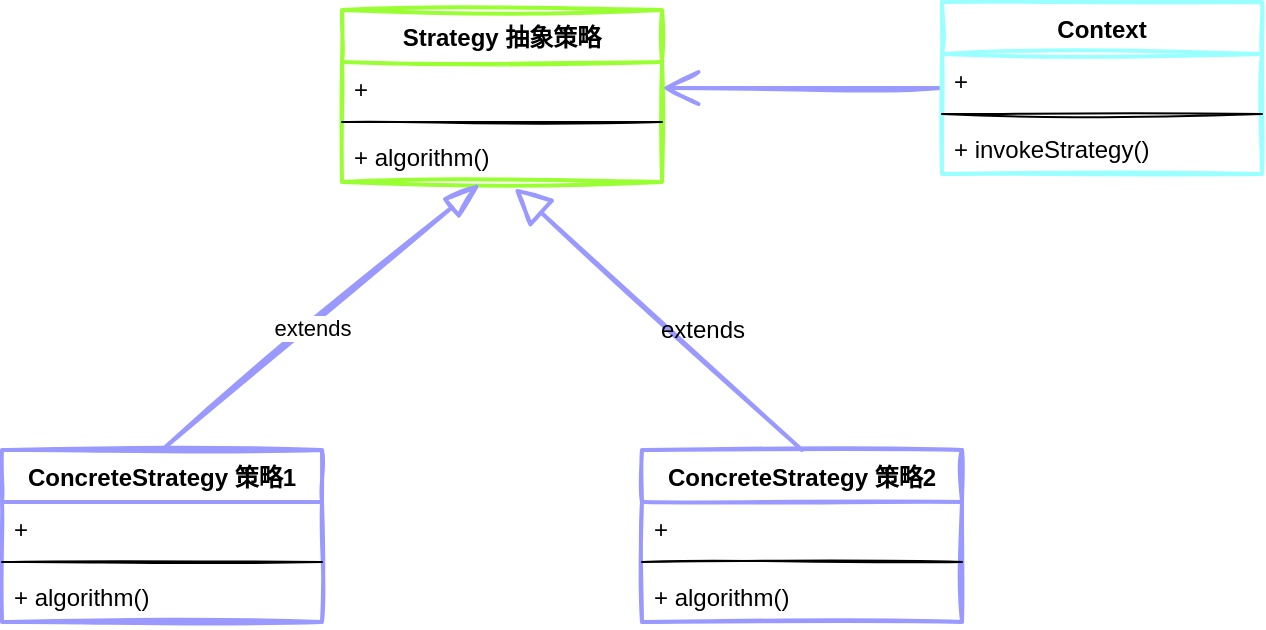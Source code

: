 <mxfile version="14.7.6" type="github">
  <diagram id="C5RBs43oDa-KdzZeNtuy" name="Page-1">
    <mxGraphModel dx="946" dy="520" grid="1" gridSize="10" guides="1" tooltips="1" connect="1" arrows="1" fold="1" page="1" pageScale="1" pageWidth="827" pageHeight="1169" math="0" shadow="0">
      <root>
        <mxCell id="WIyWlLk6GJQsqaUBKTNV-0" />
        <mxCell id="WIyWlLk6GJQsqaUBKTNV-1" parent="WIyWlLk6GJQsqaUBKTNV-0" />
        <mxCell id="FqfvfAQ5nrjEmceLnOEr-4" value="Strategy 抽象策略" style="swimlane;fontStyle=1;align=center;verticalAlign=top;childLayout=stackLayout;horizontal=1;startSize=26;horizontalStack=0;resizeParent=1;resizeParentMax=0;resizeLast=0;collapsible=1;marginBottom=0;strokeColor=#99FF33;strokeWidth=2;sketch=1;" vertex="1" parent="WIyWlLk6GJQsqaUBKTNV-1">
          <mxGeometry x="280" y="140" width="160" height="86" as="geometry" />
        </mxCell>
        <mxCell id="FqfvfAQ5nrjEmceLnOEr-5" value="+ " style="text;strokeColor=none;fillColor=none;align=left;verticalAlign=top;spacingLeft=4;spacingRight=4;overflow=hidden;rotatable=0;points=[[0,0.5],[1,0.5]];portConstraint=eastwest;sketch=1;" vertex="1" parent="FqfvfAQ5nrjEmceLnOEr-4">
          <mxGeometry y="26" width="160" height="26" as="geometry" />
        </mxCell>
        <mxCell id="FqfvfAQ5nrjEmceLnOEr-6" value="" style="line;strokeWidth=1;fillColor=none;align=left;verticalAlign=middle;spacingTop=-1;spacingLeft=3;spacingRight=3;rotatable=0;labelPosition=right;points=[];portConstraint=eastwest;sketch=1;" vertex="1" parent="FqfvfAQ5nrjEmceLnOEr-4">
          <mxGeometry y="52" width="160" height="8" as="geometry" />
        </mxCell>
        <mxCell id="FqfvfAQ5nrjEmceLnOEr-7" value="+ algorithm()" style="text;strokeColor=none;fillColor=none;align=left;verticalAlign=top;spacingLeft=4;spacingRight=4;overflow=hidden;rotatable=0;points=[[0,0.5],[1,0.5]];portConstraint=eastwest;sketch=1;" vertex="1" parent="FqfvfAQ5nrjEmceLnOEr-4">
          <mxGeometry y="60" width="160" height="26" as="geometry" />
        </mxCell>
        <mxCell id="FqfvfAQ5nrjEmceLnOEr-16" style="orthogonalLoop=1;jettySize=auto;html=1;exitX=0.5;exitY=0;exitDx=0;exitDy=0;entryX=0.431;entryY=1.038;entryDx=0;entryDy=0;entryPerimeter=0;endArrow=blockThin;endFill=0;strokeWidth=2;startSize=6;endSize=14;strokeColor=#9999FF;sketch=1;" edge="1" parent="WIyWlLk6GJQsqaUBKTNV-1" source="FqfvfAQ5nrjEmceLnOEr-8" target="FqfvfAQ5nrjEmceLnOEr-7">
          <mxGeometry relative="1" as="geometry" />
        </mxCell>
        <mxCell id="FqfvfAQ5nrjEmceLnOEr-18" value="extends" style="edgeLabel;html=1;align=center;verticalAlign=middle;resizable=0;points=[];sketch=1;" vertex="1" connectable="0" parent="FqfvfAQ5nrjEmceLnOEr-16">
          <mxGeometry x="-0.067" y="-1" relative="1" as="geometry">
            <mxPoint as="offset" />
          </mxGeometry>
        </mxCell>
        <mxCell id="FqfvfAQ5nrjEmceLnOEr-8" value="ConcreteStrategy 策略1" style="swimlane;fontStyle=1;align=center;verticalAlign=top;childLayout=stackLayout;horizontal=1;startSize=26;horizontalStack=0;resizeParent=1;resizeParentMax=0;resizeLast=0;collapsible=1;marginBottom=0;strokeWidth=2;strokeColor=#9999FF;sketch=1;" vertex="1" parent="WIyWlLk6GJQsqaUBKTNV-1">
          <mxGeometry x="110" y="360" width="160" height="86" as="geometry" />
        </mxCell>
        <mxCell id="FqfvfAQ5nrjEmceLnOEr-9" value="+ " style="text;strokeColor=none;fillColor=none;align=left;verticalAlign=top;spacingLeft=4;spacingRight=4;overflow=hidden;rotatable=0;points=[[0,0.5],[1,0.5]];portConstraint=eastwest;sketch=1;" vertex="1" parent="FqfvfAQ5nrjEmceLnOEr-8">
          <mxGeometry y="26" width="160" height="26" as="geometry" />
        </mxCell>
        <mxCell id="FqfvfAQ5nrjEmceLnOEr-10" value="" style="line;strokeWidth=1;fillColor=none;align=left;verticalAlign=middle;spacingTop=-1;spacingLeft=3;spacingRight=3;rotatable=0;labelPosition=right;points=[];portConstraint=eastwest;sketch=1;" vertex="1" parent="FqfvfAQ5nrjEmceLnOEr-8">
          <mxGeometry y="52" width="160" height="8" as="geometry" />
        </mxCell>
        <mxCell id="FqfvfAQ5nrjEmceLnOEr-11" value="+ algorithm()" style="text;strokeColor=none;fillColor=none;align=left;verticalAlign=top;spacingLeft=4;spacingRight=4;overflow=hidden;rotatable=0;points=[[0,0.5],[1,0.5]];portConstraint=eastwest;sketch=1;" vertex="1" parent="FqfvfAQ5nrjEmceLnOEr-8">
          <mxGeometry y="60" width="160" height="26" as="geometry" />
        </mxCell>
        <mxCell id="FqfvfAQ5nrjEmceLnOEr-17" style="edgeStyle=none;orthogonalLoop=1;jettySize=auto;html=1;exitX=0.5;exitY=0;exitDx=0;exitDy=0;entryX=0.538;entryY=1.115;entryDx=0;entryDy=0;entryPerimeter=0;endArrow=block;endFill=0;endSize=14;strokeWidth=2;strokeColor=#9999FF;sketch=1;" edge="1" parent="WIyWlLk6GJQsqaUBKTNV-1" source="FqfvfAQ5nrjEmceLnOEr-12" target="FqfvfAQ5nrjEmceLnOEr-7">
          <mxGeometry relative="1" as="geometry" />
        </mxCell>
        <mxCell id="FqfvfAQ5nrjEmceLnOEr-12" value="ConcreteStrategy 策略2" style="swimlane;fontStyle=1;align=center;verticalAlign=top;childLayout=stackLayout;horizontal=1;startSize=26;horizontalStack=0;resizeParent=1;resizeParentMax=0;resizeLast=0;collapsible=1;marginBottom=0;strokeWidth=2;strokeColor=#9999FF;sketch=1;" vertex="1" parent="WIyWlLk6GJQsqaUBKTNV-1">
          <mxGeometry x="430" y="360" width="160" height="86" as="geometry" />
        </mxCell>
        <mxCell id="FqfvfAQ5nrjEmceLnOEr-13" value="+ " style="text;strokeColor=none;fillColor=none;align=left;verticalAlign=top;spacingLeft=4;spacingRight=4;overflow=hidden;rotatable=0;points=[[0,0.5],[1,0.5]];portConstraint=eastwest;sketch=1;" vertex="1" parent="FqfvfAQ5nrjEmceLnOEr-12">
          <mxGeometry y="26" width="160" height="26" as="geometry" />
        </mxCell>
        <mxCell id="FqfvfAQ5nrjEmceLnOEr-14" value="" style="line;strokeWidth=1;fillColor=none;align=left;verticalAlign=middle;spacingTop=-1;spacingLeft=3;spacingRight=3;rotatable=0;labelPosition=right;points=[];portConstraint=eastwest;sketch=1;" vertex="1" parent="FqfvfAQ5nrjEmceLnOEr-12">
          <mxGeometry y="52" width="160" height="8" as="geometry" />
        </mxCell>
        <mxCell id="FqfvfAQ5nrjEmceLnOEr-15" value="+ algorithm()" style="text;strokeColor=none;fillColor=none;align=left;verticalAlign=top;spacingLeft=4;spacingRight=4;overflow=hidden;rotatable=0;points=[[0,0.5],[1,0.5]];portConstraint=eastwest;sketch=1;" vertex="1" parent="FqfvfAQ5nrjEmceLnOEr-12">
          <mxGeometry y="60" width="160" height="26" as="geometry" />
        </mxCell>
        <mxCell id="FqfvfAQ5nrjEmceLnOEr-19" value="extends" style="text;html=1;align=center;verticalAlign=middle;resizable=0;points=[];autosize=1;strokeColor=none;sketch=1;" vertex="1" parent="WIyWlLk6GJQsqaUBKTNV-1">
          <mxGeometry x="430" y="290" width="60" height="20" as="geometry" />
        </mxCell>
        <mxCell id="FqfvfAQ5nrjEmceLnOEr-25" style="edgeStyle=none;orthogonalLoop=1;jettySize=auto;html=1;exitX=0;exitY=0.5;exitDx=0;exitDy=0;entryX=1;entryY=0.5;entryDx=0;entryDy=0;endArrow=open;endFill=0;startSize=6;endSize=14;strokeColor=#9999FF;strokeWidth=2;sketch=1;" edge="1" parent="WIyWlLk6GJQsqaUBKTNV-1" source="FqfvfAQ5nrjEmceLnOEr-20" target="FqfvfAQ5nrjEmceLnOEr-5">
          <mxGeometry relative="1" as="geometry" />
        </mxCell>
        <mxCell id="FqfvfAQ5nrjEmceLnOEr-20" value="Context" style="swimlane;fontStyle=1;align=center;verticalAlign=top;childLayout=stackLayout;horizontal=1;startSize=26;horizontalStack=0;resizeParent=1;resizeParentMax=0;resizeLast=0;collapsible=1;marginBottom=0;strokeWidth=2;strokeColor=#99FFFF;rounded=0;shadow=0;glass=0;sketch=1;" vertex="1" parent="WIyWlLk6GJQsqaUBKTNV-1">
          <mxGeometry x="580" y="136" width="160" height="86" as="geometry" />
        </mxCell>
        <mxCell id="FqfvfAQ5nrjEmceLnOEr-21" value="+ " style="text;strokeColor=none;fillColor=none;align=left;verticalAlign=top;spacingLeft=4;spacingRight=4;overflow=hidden;rotatable=0;points=[[0,0.5],[1,0.5]];portConstraint=eastwest;sketch=1;" vertex="1" parent="FqfvfAQ5nrjEmceLnOEr-20">
          <mxGeometry y="26" width="160" height="26" as="geometry" />
        </mxCell>
        <mxCell id="FqfvfAQ5nrjEmceLnOEr-22" value="" style="line;strokeWidth=1;fillColor=none;align=left;verticalAlign=middle;spacingTop=-1;spacingLeft=3;spacingRight=3;rotatable=0;labelPosition=right;points=[];portConstraint=eastwest;sketch=1;" vertex="1" parent="FqfvfAQ5nrjEmceLnOEr-20">
          <mxGeometry y="52" width="160" height="8" as="geometry" />
        </mxCell>
        <mxCell id="FqfvfAQ5nrjEmceLnOEr-23" value="+ invokeStrategy()" style="text;strokeColor=none;fillColor=none;align=left;verticalAlign=top;spacingLeft=4;spacingRight=4;overflow=hidden;rotatable=0;points=[[0,0.5],[1,0.5]];portConstraint=eastwest;sketch=1;" vertex="1" parent="FqfvfAQ5nrjEmceLnOEr-20">
          <mxGeometry y="60" width="160" height="26" as="geometry" />
        </mxCell>
      </root>
    </mxGraphModel>
  </diagram>
</mxfile>
